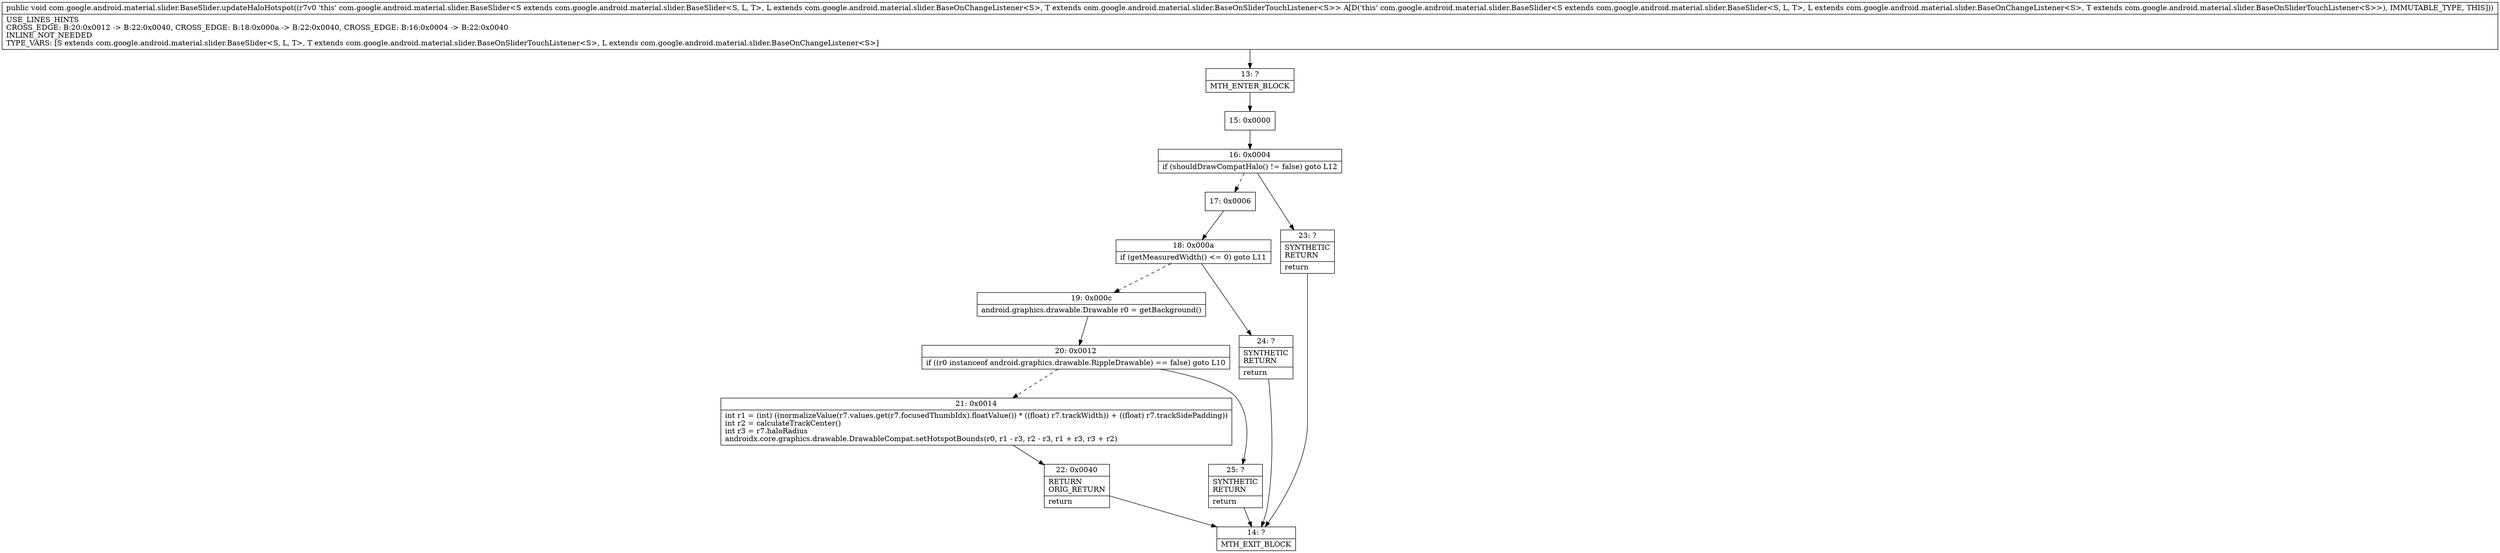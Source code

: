 digraph "CFG forcom.google.android.material.slider.BaseSlider.updateHaloHotspot()V" {
Node_13 [shape=record,label="{13\:\ ?|MTH_ENTER_BLOCK\l}"];
Node_15 [shape=record,label="{15\:\ 0x0000}"];
Node_16 [shape=record,label="{16\:\ 0x0004|if (shouldDrawCompatHalo() != false) goto L12\l}"];
Node_17 [shape=record,label="{17\:\ 0x0006}"];
Node_18 [shape=record,label="{18\:\ 0x000a|if (getMeasuredWidth() \<= 0) goto L11\l}"];
Node_19 [shape=record,label="{19\:\ 0x000c|android.graphics.drawable.Drawable r0 = getBackground()\l}"];
Node_20 [shape=record,label="{20\:\ 0x0012|if ((r0 instanceof android.graphics.drawable.RippleDrawable) == false) goto L10\l}"];
Node_21 [shape=record,label="{21\:\ 0x0014|int r1 = (int) ((normalizeValue(r7.values.get(r7.focusedThumbIdx).floatValue()) * ((float) r7.trackWidth)) + ((float) r7.trackSidePadding))\lint r2 = calculateTrackCenter()\lint r3 = r7.haloRadius\landroidx.core.graphics.drawable.DrawableCompat.setHotspotBounds(r0, r1 \- r3, r2 \- r3, r1 + r3, r3 + r2)\l}"];
Node_22 [shape=record,label="{22\:\ 0x0040|RETURN\lORIG_RETURN\l|return\l}"];
Node_14 [shape=record,label="{14\:\ ?|MTH_EXIT_BLOCK\l}"];
Node_25 [shape=record,label="{25\:\ ?|SYNTHETIC\lRETURN\l|return\l}"];
Node_24 [shape=record,label="{24\:\ ?|SYNTHETIC\lRETURN\l|return\l}"];
Node_23 [shape=record,label="{23\:\ ?|SYNTHETIC\lRETURN\l|return\l}"];
MethodNode[shape=record,label="{public void com.google.android.material.slider.BaseSlider.updateHaloHotspot((r7v0 'this' com.google.android.material.slider.BaseSlider\<S extends com.google.android.material.slider.BaseSlider\<S, L, T\>, L extends com.google.android.material.slider.BaseOnChangeListener\<S\>, T extends com.google.android.material.slider.BaseOnSliderTouchListener\<S\>\> A[D('this' com.google.android.material.slider.BaseSlider\<S extends com.google.android.material.slider.BaseSlider\<S, L, T\>, L extends com.google.android.material.slider.BaseOnChangeListener\<S\>, T extends com.google.android.material.slider.BaseOnSliderTouchListener\<S\>\>), IMMUTABLE_TYPE, THIS]))  | USE_LINES_HINTS\lCROSS_EDGE: B:20:0x0012 \-\> B:22:0x0040, CROSS_EDGE: B:18:0x000a \-\> B:22:0x0040, CROSS_EDGE: B:16:0x0004 \-\> B:22:0x0040\lINLINE_NOT_NEEDED\lTYPE_VARS: [S extends com.google.android.material.slider.BaseSlider\<S, L, T\>, T extends com.google.android.material.slider.BaseOnSliderTouchListener\<S\>, L extends com.google.android.material.slider.BaseOnChangeListener\<S\>]\l}"];
MethodNode -> Node_13;Node_13 -> Node_15;
Node_15 -> Node_16;
Node_16 -> Node_17[style=dashed];
Node_16 -> Node_23;
Node_17 -> Node_18;
Node_18 -> Node_19[style=dashed];
Node_18 -> Node_24;
Node_19 -> Node_20;
Node_20 -> Node_21[style=dashed];
Node_20 -> Node_25;
Node_21 -> Node_22;
Node_22 -> Node_14;
Node_25 -> Node_14;
Node_24 -> Node_14;
Node_23 -> Node_14;
}

